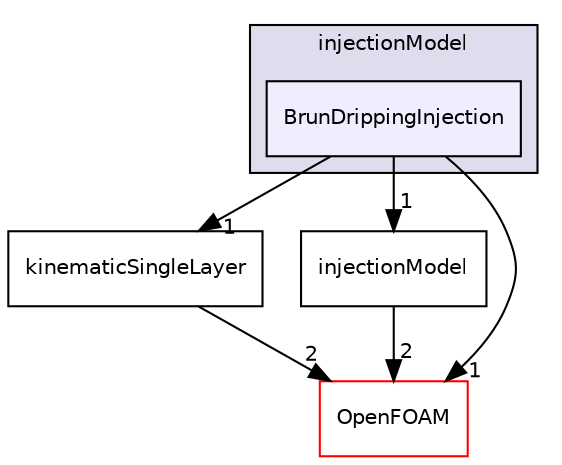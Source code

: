 digraph "src/regionModels/surfaceFilmModels/submodels/kinematic/injectionModel/BrunDrippingInjection" {
  bgcolor=transparent;
  compound=true
  node [ fontsize="10", fontname="Helvetica"];
  edge [ labelfontsize="10", labelfontname="Helvetica"];
  subgraph clusterdir_052a15cd963399c64c4750aa932b2703 {
    graph [ bgcolor="#ddddee", pencolor="black", label="injectionModel" fontname="Helvetica", fontsize="10", URL="dir_052a15cd963399c64c4750aa932b2703.html"]
  dir_8d6486794a0e36c4502c463fb39e7a58 [shape=box, label="BrunDrippingInjection", style="filled", fillcolor="#eeeeff", pencolor="black", URL="dir_8d6486794a0e36c4502c463fb39e7a58.html"];
  }
  dir_1c60e658c3548753b29433c6c9718fd3 [shape=box label="kinematicSingleLayer" URL="dir_1c60e658c3548753b29433c6c9718fd3.html"];
  dir_b32ab60baa2bcd08937c716cbd0b6725 [shape=box label="injectionModel" URL="dir_b32ab60baa2bcd08937c716cbd0b6725.html"];
  dir_c5473ff19b20e6ec4dfe5c310b3778a8 [shape=box label="OpenFOAM" color="red" URL="dir_c5473ff19b20e6ec4dfe5c310b3778a8.html"];
  dir_1c60e658c3548753b29433c6c9718fd3->dir_c5473ff19b20e6ec4dfe5c310b3778a8 [headlabel="2", labeldistance=1.5 headhref="dir_002539_001929.html"];
  dir_8d6486794a0e36c4502c463fb39e7a58->dir_1c60e658c3548753b29433c6c9718fd3 [headlabel="1", labeldistance=1.5 headhref="dir_002552_002539.html"];
  dir_8d6486794a0e36c4502c463fb39e7a58->dir_b32ab60baa2bcd08937c716cbd0b6725 [headlabel="1", labeldistance=1.5 headhref="dir_002552_002555.html"];
  dir_8d6486794a0e36c4502c463fb39e7a58->dir_c5473ff19b20e6ec4dfe5c310b3778a8 [headlabel="1", labeldistance=1.5 headhref="dir_002552_001929.html"];
  dir_b32ab60baa2bcd08937c716cbd0b6725->dir_c5473ff19b20e6ec4dfe5c310b3778a8 [headlabel="2", labeldistance=1.5 headhref="dir_002555_001929.html"];
}
